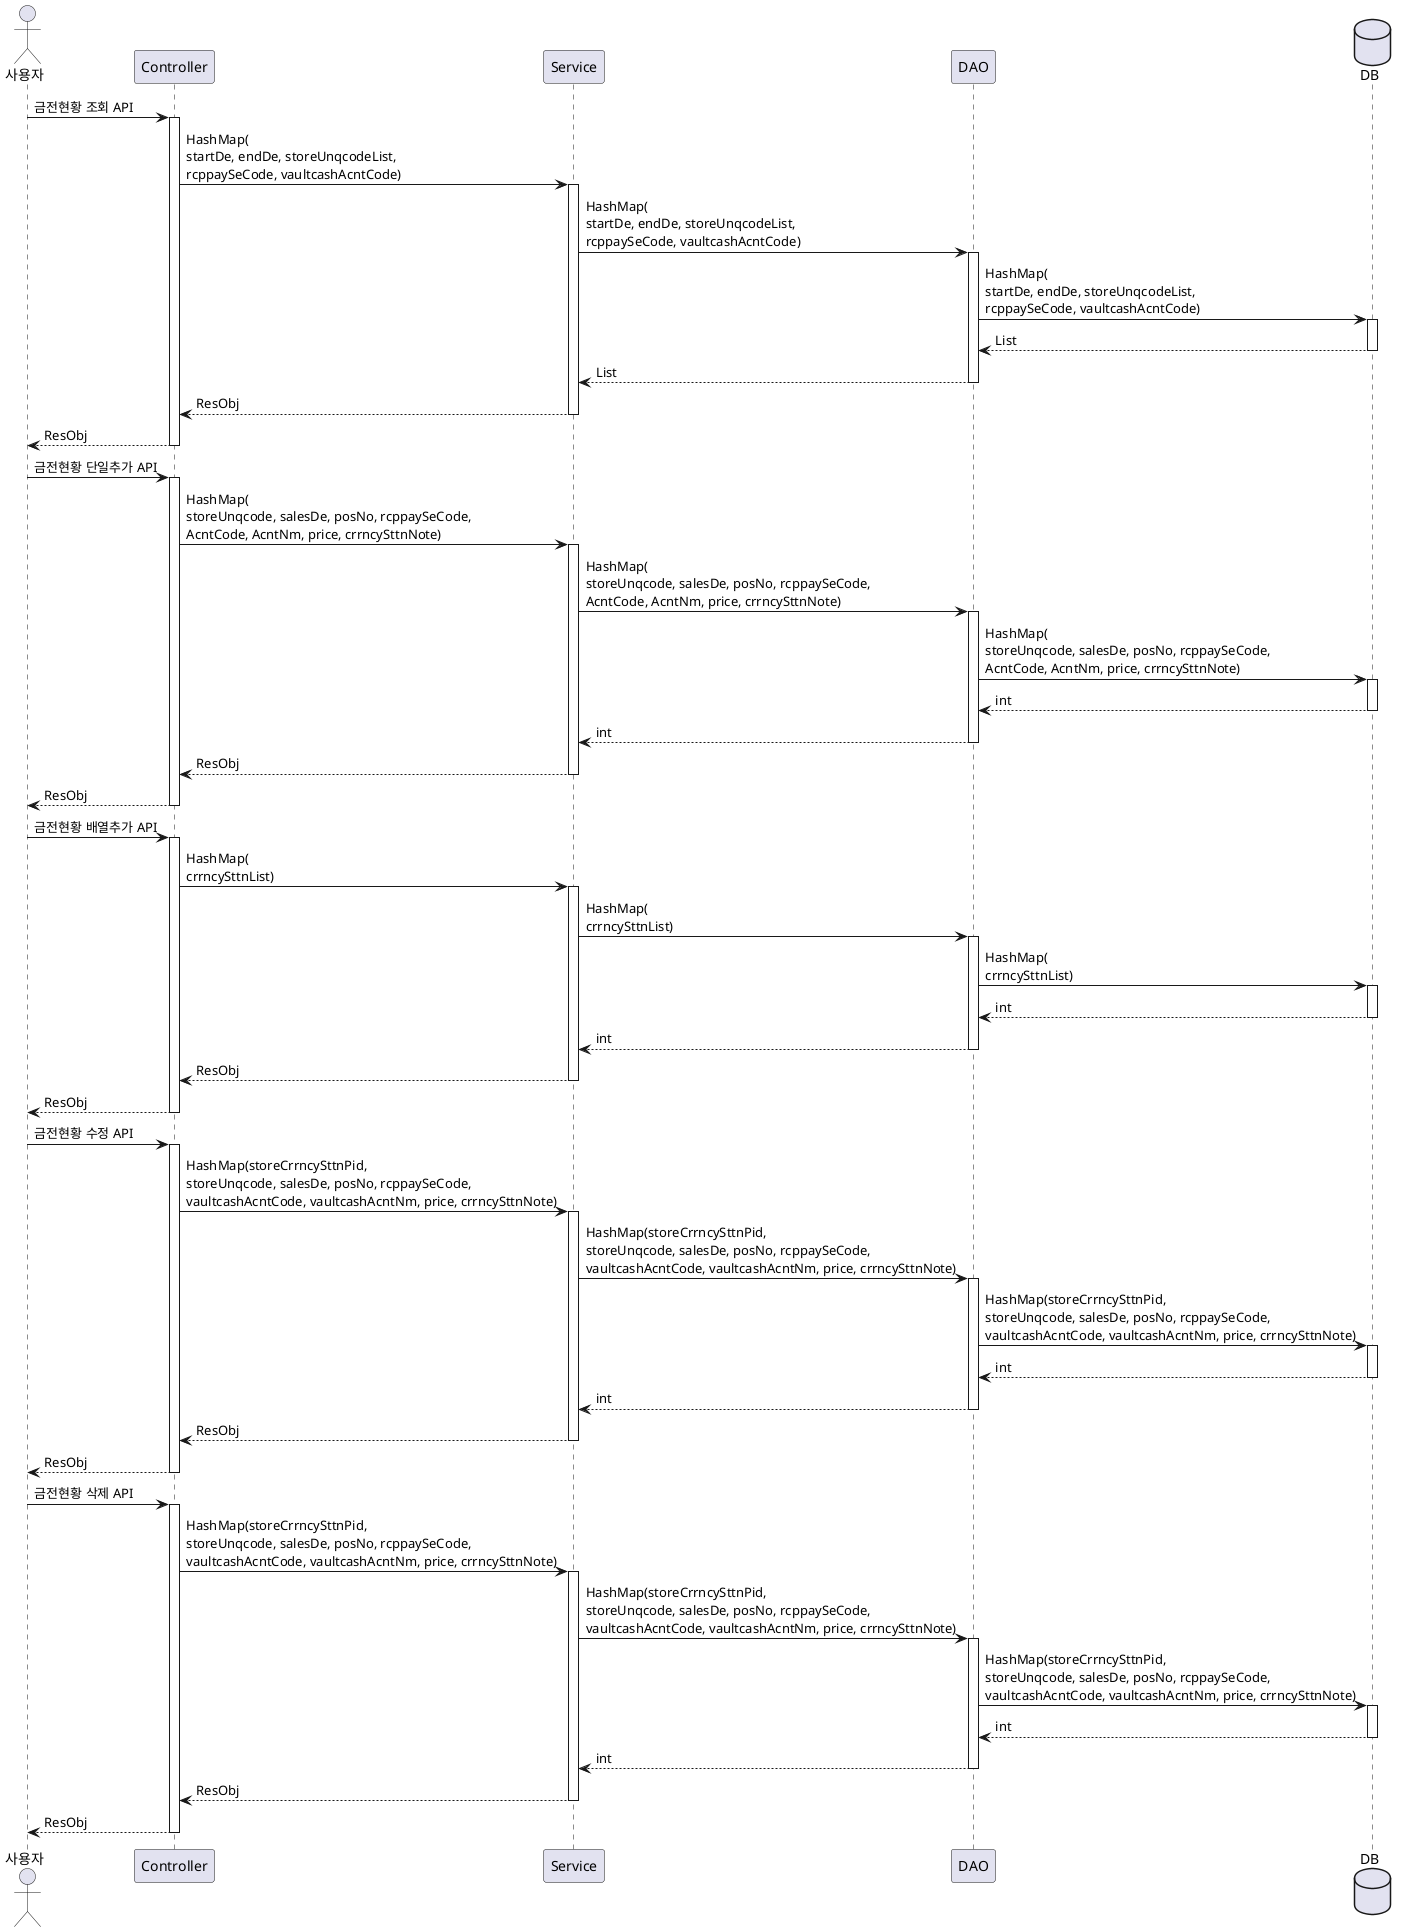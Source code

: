 @startuml Safe Open Sequence

actor "사용자" as user
participant "Controller" as controller
participant "Service" as service
participant "DAO" as dao
database "DB" as db

' 금전현황 조회 API
user -> controller : 금전현황 조회 API
activate controller
controller -> service : HashMap(\nstartDe, endDe, storeUnqcodeList, \nrcppaySeCode, vaultcashAcntCode)
activate service
service -> dao: HashMap(\nstartDe, endDe, storeUnqcodeList, \nrcppaySeCode, vaultcashAcntCode)
activate dao
dao -> db: HashMap(\nstartDe, endDe, storeUnqcodeList, \nrcppaySeCode, vaultcashAcntCode)
activate db
dao <-- db: List
deactivate db
service <-- dao: List
deactivate dao
controller <-- service: ResObj
deactivate service
user <-- controller: ResObj
deactivate controller

' 금전현황 단일추가 API
user -> controller : 금전현황 단일추가 API
activate controller
controller -> service : HashMap(\nstoreUnqcode, salesDe, posNo, rcppaySeCode, \nAcntCode, AcntNm, price, crrncySttnNote)
activate service
service -> dao: HashMap(\nstoreUnqcode, salesDe, posNo, rcppaySeCode, \nAcntCode, AcntNm, price, crrncySttnNote)
activate dao
dao -> db: HashMap(\nstoreUnqcode, salesDe, posNo, rcppaySeCode, \nAcntCode, AcntNm, price, crrncySttnNote)
activate db
dao <-- db: int
deactivate db
service <-- dao: int
deactivate dao
controller <-- service: ResObj
deactivate service
user <-- controller: ResObj
deactivate controller

' 금전현황 배열추가 API
user -> controller : 금전현황 배열추가 API
activate controller
controller -> service : HashMap(\ncrrncySttnList)
activate service
service -> dao: HashMap(\ncrrncySttnList)
activate dao
dao -> db: HashMap(\ncrrncySttnList)
activate db
dao <-- db: int
deactivate db
service <-- dao: int
deactivate dao
controller <-- service: ResObj
deactivate service
user <-- controller: ResObj
deactivate controller

' 금전현황 수정 API
user -> controller : 금전현황 수정 API
activate controller
controller -> service : HashMap(storeCrrncySttnPid,\nstoreUnqcode, salesDe, posNo, rcppaySeCode, \nvaultcashAcntCode, vaultcashAcntNm, price, crrncySttnNote)
activate service
service -> dao: HashMap(storeCrrncySttnPid,\nstoreUnqcode, salesDe, posNo, rcppaySeCode, \nvaultcashAcntCode, vaultcashAcntNm, price, crrncySttnNote)
activate dao
dao -> db: HashMap(storeCrrncySttnPid,\nstoreUnqcode, salesDe, posNo, rcppaySeCode, \nvaultcashAcntCode, vaultcashAcntNm, price, crrncySttnNote)
activate db
dao <-- db: int
deactivate db
service <-- dao: int
deactivate dao
controller <-- service: ResObj
deactivate service
user <-- controller: ResObj
deactivate controller

' 금전현황 삭제 API
user -> controller : 금전현황 삭제 API
activate controller
controller -> service : HashMap(storeCrrncySttnPid,\nstoreUnqcode, salesDe, posNo, rcppaySeCode, \nvaultcashAcntCode, vaultcashAcntNm, price, crrncySttnNote)
activate service
service -> dao: HashMap(storeCrrncySttnPid,\nstoreUnqcode, salesDe, posNo, rcppaySeCode, \nvaultcashAcntCode, vaultcashAcntNm, price, crrncySttnNote)
activate dao
dao -> db: HashMap(storeCrrncySttnPid,\nstoreUnqcode, salesDe, posNo, rcppaySeCode, \nvaultcashAcntCode, vaultcashAcntNm, price, crrncySttnNote)
activate db
dao <-- db: int
deactivate db
service <-- dao: int
deactivate dao
controller <-- service: ResObj
deactivate service
user <-- controller: ResObj
deactivate controller

@enduml